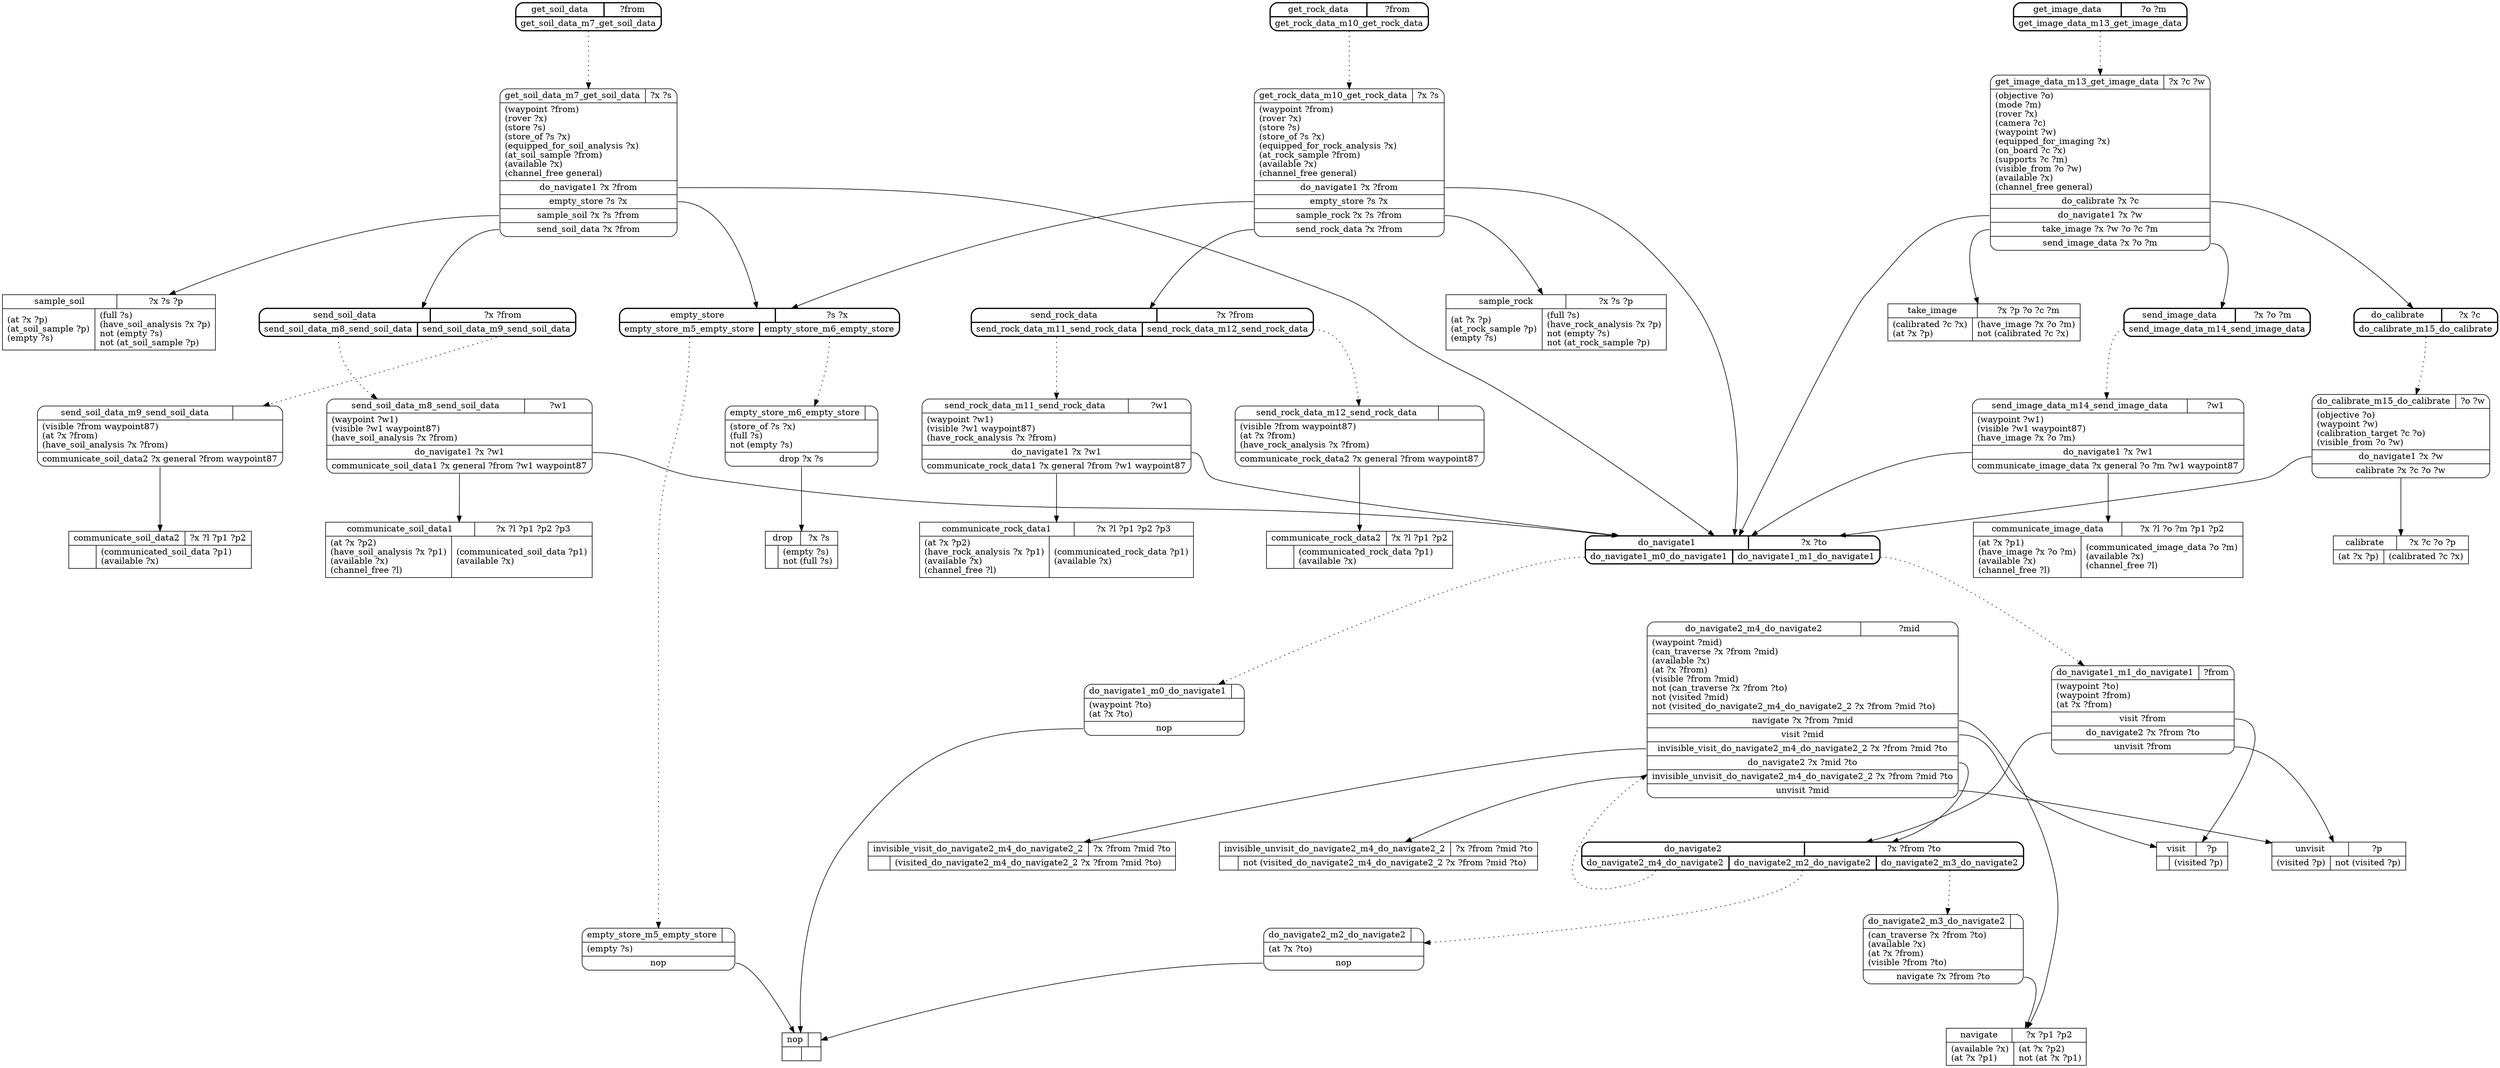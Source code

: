 // Generated by Hype
digraph "rover" {
  nodesep=1
  ranksep=1
  // Operators
  node [shape=record]
  "navigate" [
    label="{{\N|?x ?p1 ?p2}|{(available ?x)\l(at ?x ?p1)\l|(at ?x ?p2)\lnot (at ?x ?p1)\l}}"
  ]
  "sample_soil" [
    label="{{\N|?x ?s ?p}|{(at ?x ?p)\l(at_soil_sample ?p)\l(empty ?s)\l|(full ?s)\l(have_soil_analysis ?x ?p)\lnot (empty ?s)\lnot (at_soil_sample ?p)\l}}"
  ]
  "sample_rock" [
    label="{{\N|?x ?s ?p}|{(at ?x ?p)\l(at_rock_sample ?p)\l(empty ?s)\l|(full ?s)\l(have_rock_analysis ?x ?p)\lnot (empty ?s)\lnot (at_rock_sample ?p)\l}}"
  ]
  "drop" [
    label="{{\N|?x ?s}|{|(empty ?s)\lnot (full ?s)\l}}"
  ]
  "calibrate" [
    label="{{\N|?x ?c ?o ?p}|{(at ?x ?p)\l|(calibrated ?c ?x)\l}}"
  ]
  "take_image" [
    label="{{\N|?x ?p ?o ?c ?m}|{(calibrated ?c ?x)\l(at ?x ?p)\l|(have_image ?x ?o ?m)\lnot (calibrated ?c ?x)\l}}"
  ]
  "communicate_soil_data1" [
    label="{{\N|?x ?l ?p1 ?p2 ?p3}|{(at ?x ?p2)\l(have_soil_analysis ?x ?p1)\l(available ?x)\l(channel_free ?l)\l|(communicated_soil_data ?p1)\l(available ?x)\l}}"
  ]
  "communicate_soil_data2" [
    label="{{\N|?x ?l ?p1 ?p2}|{|(communicated_soil_data ?p1)\l(available ?x)\l}}"
  ]
  "communicate_rock_data1" [
    label="{{\N|?x ?l ?p1 ?p2 ?p3}|{(at ?x ?p2)\l(have_rock_analysis ?x ?p1)\l(available ?x)\l(channel_free ?l)\l|(communicated_rock_data ?p1)\l(available ?x)\l}}"
  ]
  "communicate_rock_data2" [
    label="{{\N|?x ?l ?p1 ?p2}|{|(communicated_rock_data ?p1)\l(available ?x)\l}}"
  ]
  "communicate_image_data" [
    label="{{\N|?x ?l ?o ?m ?p1 ?p2}|{(at ?x ?p1)\l(have_image ?x ?o ?m)\l(available ?x)\l(channel_free ?l)\l|(communicated_image_data ?o ?m)\l(available ?x)\l(channel_free ?l)\l}}"
  ]
  "visit" [
    label="{{\N|?p}|{|(visited ?p)\l}}"
  ]
  "unvisit" [
    label="{{\N|?p}|{(visited ?p)\l|not (visited ?p)\l}}"
  ]
  "nop" [
    label="{{\N|}|{|}}"
  ]
  "invisible_visit_do_navigate2_m4_do_navigate2_2" [
    label="{{\N|?x ?from ?mid ?to}|{|(visited_do_navigate2_m4_do_navigate2_2 ?x ?from ?mid ?to)\l}}"
  ]
  "invisible_unvisit_do_navigate2_m4_do_navigate2_2" [
    label="{{\N|?x ?from ?mid ?to}|{|not (visited_do_navigate2_m4_do_navigate2_2 ?x ?from ?mid ?to)\l}}"
  ]
  // Methods
  node [shape=Mrecord]
  "do_navigate1" [
    style=bold
    label="{{\N|?x ?to}|{<0>do_navigate1_m0_do_navigate1|<1>do_navigate1_m1_do_navigate1}}"
  ]
  "do_navigate1_m0_do_navigate1" [
    label="{{\N|}|(waypoint ?to)\l(at ?x ?to)\l|<0>nop}"
  ]
  "do_navigate1":0 -> "do_navigate1_m0_do_navigate1" [style=dotted]
  "do_navigate1_m0_do_navigate1":0 -> "nop"
  "do_navigate1_m1_do_navigate1" [
    label="{{\N|?from}|(waypoint ?to)\l(waypoint ?from)\l(at ?x ?from)\l|<0>visit ?from|<1>do_navigate2 ?x ?from ?to|<2>unvisit ?from}"
  ]
  "do_navigate1":1 -> "do_navigate1_m1_do_navigate1" [style=dotted]
  "do_navigate1_m1_do_navigate1":0 -> "visit"
  "do_navigate1_m1_do_navigate1":1 -> "do_navigate2"
  "do_navigate1_m1_do_navigate1":2 -> "unvisit"
  "do_navigate2" [
    style=bold
    label="{{\N|?x ?from ?to}|{<0>do_navigate2_m4_do_navigate2|<1>do_navigate2_m2_do_navigate2|<2>do_navigate2_m3_do_navigate2}}"
  ]
  "do_navigate2_m4_do_navigate2" [
    label="{{\N|?mid}|(waypoint ?mid)\l(can_traverse ?x ?from ?mid)\l(available ?x)\l(at ?x ?from)\l(visible ?from ?mid)\lnot (can_traverse ?x ?from ?to)\lnot (visited ?mid)\lnot (visited_do_navigate2_m4_do_navigate2_2 ?x ?from ?mid ?to)\l|<0>navigate ?x ?from ?mid|<1>visit ?mid|<2>invisible_visit_do_navigate2_m4_do_navigate2_2 ?x ?from ?mid ?to|<3>do_navigate2 ?x ?mid ?to|<4>invisible_unvisit_do_navigate2_m4_do_navigate2_2 ?x ?from ?mid ?to|<5>unvisit ?mid}"
  ]
  "do_navigate2":0 -> "do_navigate2_m4_do_navigate2" [style=dotted]
  "do_navigate2_m4_do_navigate2":0 -> "navigate"
  "do_navigate2_m4_do_navigate2":1 -> "visit"
  "do_navigate2_m4_do_navigate2":2 -> "invisible_visit_do_navigate2_m4_do_navigate2_2"
  "do_navigate2_m4_do_navigate2":3 -> "do_navigate2"
  "do_navigate2_m4_do_navigate2":4 -> "invisible_unvisit_do_navigate2_m4_do_navigate2_2"
  "do_navigate2_m4_do_navigate2":5 -> "unvisit"
  "do_navigate2_m2_do_navigate2" [
    label="{{\N|}|(at ?x ?to)\l|<0>nop}"
  ]
  "do_navigate2":1 -> "do_navigate2_m2_do_navigate2" [style=dotted]
  "do_navigate2_m2_do_navigate2":0 -> "nop"
  "do_navigate2_m3_do_navigate2" [
    label="{{\N|}|(can_traverse ?x ?from ?to)\l(available ?x)\l(at ?x ?from)\l(visible ?from ?to)\l|<0>navigate ?x ?from ?to}"
  ]
  "do_navigate2":2 -> "do_navigate2_m3_do_navigate2" [style=dotted]
  "do_navigate2_m3_do_navigate2":0 -> "navigate"
  "empty_store" [
    style=bold
    label="{{\N|?s ?x}|{<0>empty_store_m5_empty_store|<1>empty_store_m6_empty_store}}"
  ]
  "empty_store_m5_empty_store" [
    label="{{\N|}|(empty ?s)\l|<0>nop}"
  ]
  "empty_store":0 -> "empty_store_m5_empty_store" [style=dotted]
  "empty_store_m5_empty_store":0 -> "nop"
  "empty_store_m6_empty_store" [
    label="{{\N|}|(store_of ?s ?x)\l(full ?s)\lnot (empty ?s)\l|<0>drop ?x ?s}"
  ]
  "empty_store":1 -> "empty_store_m6_empty_store" [style=dotted]
  "empty_store_m6_empty_store":0 -> "drop"
  "get_soil_data" [
    style=bold
    label="{{\N|?from}|{<0>get_soil_data_m7_get_soil_data}}"
  ]
  "get_soil_data_m7_get_soil_data" [
    label="{{\N|?x ?s}|(waypoint ?from)\l(rover ?x)\l(store ?s)\l(store_of ?s ?x)\l(equipped_for_soil_analysis ?x)\l(at_soil_sample ?from)\l(available ?x)\l(channel_free general)\l|<0>do_navigate1 ?x ?from|<1>empty_store ?s ?x|<2>sample_soil ?x ?s ?from|<3>send_soil_data ?x ?from}"
  ]
  "get_soil_data":0 -> "get_soil_data_m7_get_soil_data" [style=dotted]
  "get_soil_data_m7_get_soil_data":0 -> "do_navigate1"
  "get_soil_data_m7_get_soil_data":1 -> "empty_store"
  "get_soil_data_m7_get_soil_data":2 -> "sample_soil"
  "get_soil_data_m7_get_soil_data":3 -> "send_soil_data"
  "send_soil_data" [
    style=bold
    label="{{\N|?x ?from}|{<0>send_soil_data_m8_send_soil_data|<1>send_soil_data_m9_send_soil_data}}"
  ]
  "send_soil_data_m8_send_soil_data" [
    label="{{\N|?w1}|(waypoint ?w1)\l(visible ?w1 waypoint87)\l(have_soil_analysis ?x ?from)\l|<0>do_navigate1 ?x ?w1|<1>communicate_soil_data1 ?x general ?from ?w1 waypoint87}"
  ]
  "send_soil_data":0 -> "send_soil_data_m8_send_soil_data" [style=dotted]
  "send_soil_data_m8_send_soil_data":0 -> "do_navigate1"
  "send_soil_data_m8_send_soil_data":1 -> "communicate_soil_data1"
  "send_soil_data_m9_send_soil_data" [
    label="{{\N|}|(visible ?from waypoint87)\l(at ?x ?from)\l(have_soil_analysis ?x ?from)\l|<0>communicate_soil_data2 ?x general ?from waypoint87}"
  ]
  "send_soil_data":1 -> "send_soil_data_m9_send_soil_data" [style=dotted]
  "send_soil_data_m9_send_soil_data":0 -> "communicate_soil_data2"
  "get_rock_data" [
    style=bold
    label="{{\N|?from}|{<0>get_rock_data_m10_get_rock_data}}"
  ]
  "get_rock_data_m10_get_rock_data" [
    label="{{\N|?x ?s}|(waypoint ?from)\l(rover ?x)\l(store ?s)\l(store_of ?s ?x)\l(equipped_for_rock_analysis ?x)\l(at_rock_sample ?from)\l(available ?x)\l(channel_free general)\l|<0>do_navigate1 ?x ?from|<1>empty_store ?s ?x|<2>sample_rock ?x ?s ?from|<3>send_rock_data ?x ?from}"
  ]
  "get_rock_data":0 -> "get_rock_data_m10_get_rock_data" [style=dotted]
  "get_rock_data_m10_get_rock_data":0 -> "do_navigate1"
  "get_rock_data_m10_get_rock_data":1 -> "empty_store"
  "get_rock_data_m10_get_rock_data":2 -> "sample_rock"
  "get_rock_data_m10_get_rock_data":3 -> "send_rock_data"
  "send_rock_data" [
    style=bold
    label="{{\N|?x ?from}|{<0>send_rock_data_m11_send_rock_data|<1>send_rock_data_m12_send_rock_data}}"
  ]
  "send_rock_data_m11_send_rock_data" [
    label="{{\N|?w1}|(waypoint ?w1)\l(visible ?w1 waypoint87)\l(have_rock_analysis ?x ?from)\l|<0>do_navigate1 ?x ?w1|<1>communicate_rock_data1 ?x general ?from ?w1 waypoint87}"
  ]
  "send_rock_data":0 -> "send_rock_data_m11_send_rock_data" [style=dotted]
  "send_rock_data_m11_send_rock_data":0 -> "do_navigate1"
  "send_rock_data_m11_send_rock_data":1 -> "communicate_rock_data1"
  "send_rock_data_m12_send_rock_data" [
    label="{{\N|}|(visible ?from waypoint87)\l(at ?x ?from)\l(have_rock_analysis ?x ?from)\l|<0>communicate_rock_data2 ?x general ?from waypoint87}"
  ]
  "send_rock_data":1 -> "send_rock_data_m12_send_rock_data" [style=dotted]
  "send_rock_data_m12_send_rock_data":0 -> "communicate_rock_data2"
  "get_image_data" [
    style=bold
    label="{{\N|?o ?m}|{<0>get_image_data_m13_get_image_data}}"
  ]
  "get_image_data_m13_get_image_data" [
    label="{{\N|?x ?c ?w}|(objective ?o)\l(mode ?m)\l(rover ?x)\l(camera ?c)\l(waypoint ?w)\l(equipped_for_imaging ?x)\l(on_board ?c ?x)\l(supports ?c ?m)\l(visible_from ?o ?w)\l(available ?x)\l(channel_free general)\l|<0>do_calibrate ?x ?c|<1>do_navigate1 ?x ?w|<2>take_image ?x ?w ?o ?c ?m|<3>send_image_data ?x ?o ?m}"
  ]
  "get_image_data":0 -> "get_image_data_m13_get_image_data" [style=dotted]
  "get_image_data_m13_get_image_data":0 -> "do_calibrate"
  "get_image_data_m13_get_image_data":1 -> "do_navigate1"
  "get_image_data_m13_get_image_data":2 -> "take_image"
  "get_image_data_m13_get_image_data":3 -> "send_image_data"
  "send_image_data" [
    style=bold
    label="{{\N|?x ?o ?m}|{<0>send_image_data_m14_send_image_data}}"
  ]
  "send_image_data_m14_send_image_data" [
    label="{{\N|?w1}|(waypoint ?w1)\l(visible ?w1 waypoint87)\l(have_image ?x ?o ?m)\l|<0>do_navigate1 ?x ?w1|<1>communicate_image_data ?x general ?o ?m ?w1 waypoint87}"
  ]
  "send_image_data":0 -> "send_image_data_m14_send_image_data" [style=dotted]
  "send_image_data_m14_send_image_data":0 -> "do_navigate1"
  "send_image_data_m14_send_image_data":1 -> "communicate_image_data"
  "do_calibrate" [
    style=bold
    label="{{\N|?x ?c}|{<0>do_calibrate_m15_do_calibrate}}"
  ]
  "do_calibrate_m15_do_calibrate" [
    label="{{\N|?o ?w}|(objective ?o)\l(waypoint ?w)\l(calibration_target ?c ?o)\l(visible_from ?o ?w)\l|<0>do_navigate1 ?x ?w|<1>calibrate ?x ?c ?o ?w}"
  ]
  "do_calibrate":0 -> "do_calibrate_m15_do_calibrate" [style=dotted]
  "do_calibrate_m15_do_calibrate":0 -> "do_navigate1"
  "do_calibrate_m15_do_calibrate":1 -> "calibrate"
}